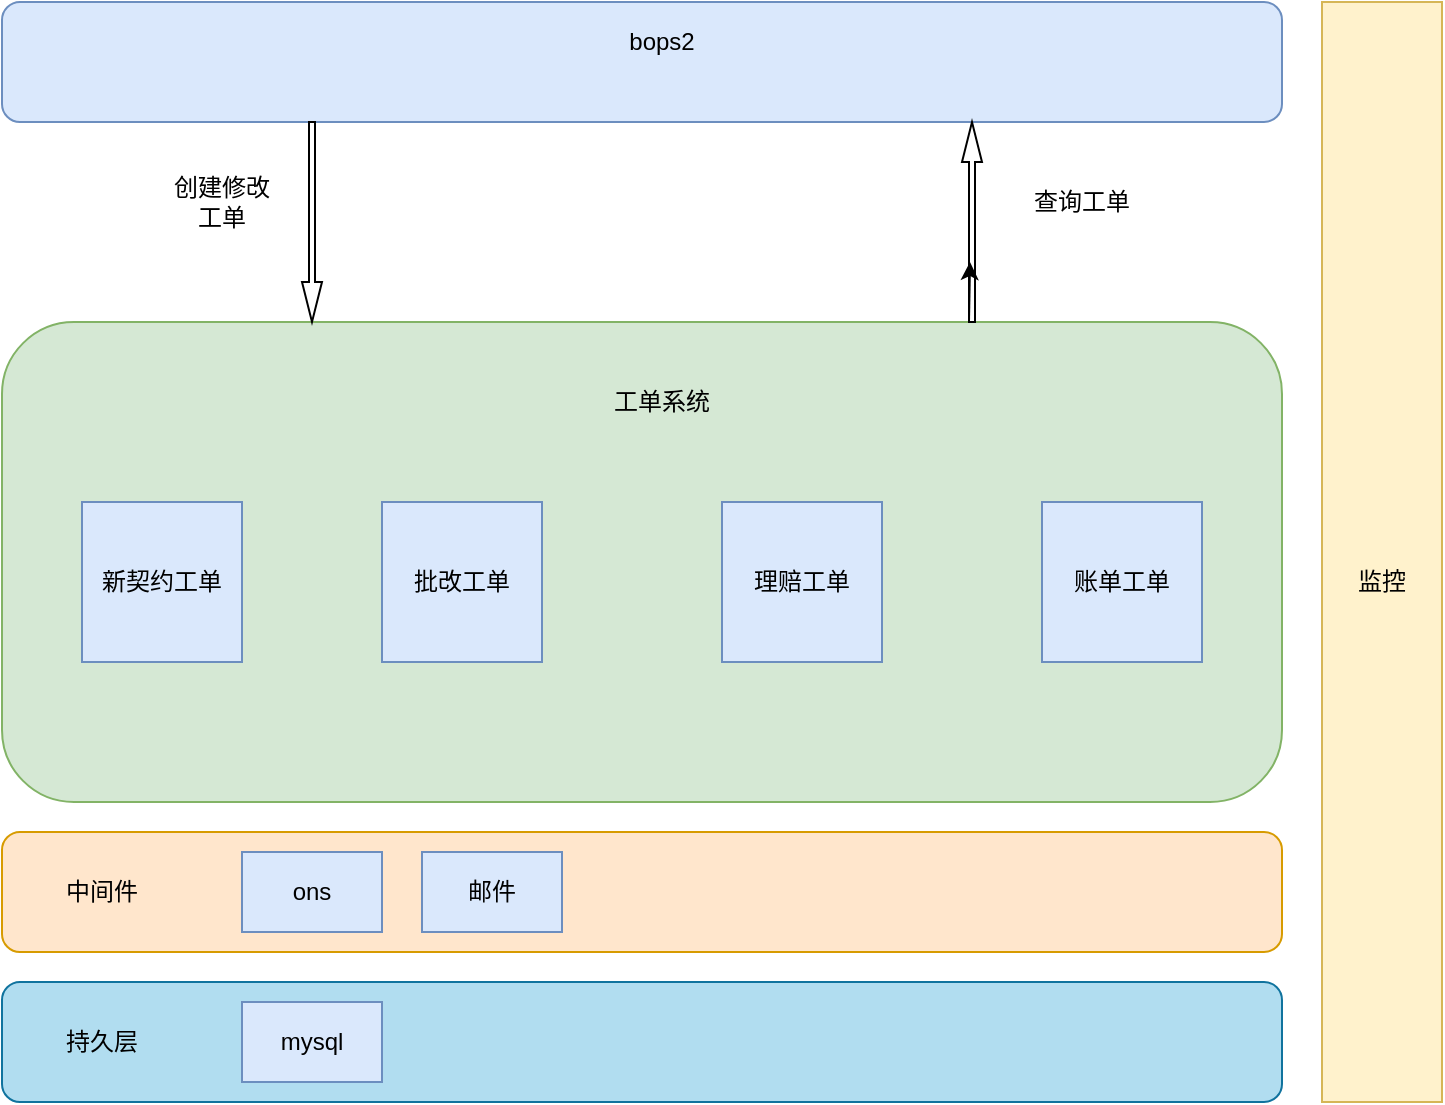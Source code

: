 <mxfile version="14.1.1" type="github" pages="3">
  <diagram id="Bz8B_BYT6hGDWc0vq6sv" name="Page-1">
    <mxGraphModel dx="1422" dy="882" grid="1" gridSize="10" guides="1" tooltips="1" connect="1" arrows="1" fold="1" page="1" pageScale="1" pageWidth="827" pageHeight="1169" math="0" shadow="0">
      <root>
        <mxCell id="0" />
        <mxCell id="1" parent="0" />
        <mxCell id="CyxOjfZskQ-ww6EQWVBY-3" value="" style="rounded=1;whiteSpace=wrap;html=1;fillColor=#dae8fc;strokeColor=#6c8ebf;" parent="1" vertex="1">
          <mxGeometry x="40" y="110" width="640" height="60" as="geometry" />
        </mxCell>
        <mxCell id="CyxOjfZskQ-ww6EQWVBY-9" value="bops2" style="text;html=1;strokeColor=none;fillColor=none;align=center;verticalAlign=middle;whiteSpace=wrap;rounded=0;" parent="1" vertex="1">
          <mxGeometry x="350" y="120" width="40" height="20" as="geometry" />
        </mxCell>
        <mxCell id="CyxOjfZskQ-ww6EQWVBY-10" value="" style="rounded=1;whiteSpace=wrap;html=1;fillColor=#d5e8d4;strokeColor=#82b366;" parent="1" vertex="1">
          <mxGeometry x="40" y="270" width="640" height="240" as="geometry" />
        </mxCell>
        <mxCell id="CyxOjfZskQ-ww6EQWVBY-12" value="" style="shape=singleArrow;direction=south;whiteSpace=wrap;html=1;" parent="1" vertex="1">
          <mxGeometry x="190" y="170" width="10" height="100" as="geometry" />
        </mxCell>
        <mxCell id="CyxOjfZskQ-ww6EQWVBY-13" value="创建修改工单" style="text;html=1;strokeColor=none;fillColor=none;align=center;verticalAlign=middle;whiteSpace=wrap;rounded=0;" parent="1" vertex="1">
          <mxGeometry x="120" y="190" width="60" height="40" as="geometry" />
        </mxCell>
        <mxCell id="CyxOjfZskQ-ww6EQWVBY-14" value="" style="shape=singleArrow;direction=north;whiteSpace=wrap;html=1;" parent="1" vertex="1">
          <mxGeometry x="520" y="170" width="10" height="100" as="geometry" />
        </mxCell>
        <mxCell id="CyxOjfZskQ-ww6EQWVBY-15" value="查询工单&lt;br&gt;" style="text;html=1;strokeColor=none;fillColor=none;align=center;verticalAlign=middle;whiteSpace=wrap;rounded=0;" parent="1" vertex="1">
          <mxGeometry x="550" y="190" width="60" height="40" as="geometry" />
        </mxCell>
        <mxCell id="CyxOjfZskQ-ww6EQWVBY-16" style="edgeStyle=orthogonalEdgeStyle;rounded=0;orthogonalLoop=1;jettySize=auto;html=1;exitX=0;exitY=0;exitDx=0;exitDy=3.5;exitPerimeter=0;entryX=0.3;entryY=0.4;entryDx=0;entryDy=0;entryPerimeter=0;" parent="1" source="CyxOjfZskQ-ww6EQWVBY-14" target="CyxOjfZskQ-ww6EQWVBY-14" edge="1">
          <mxGeometry relative="1" as="geometry" />
        </mxCell>
        <mxCell id="CyxOjfZskQ-ww6EQWVBY-17" value="" style="rounded=0;whiteSpace=wrap;html=1;fillColor=#fff2cc;strokeColor=#d6b656;" parent="1" vertex="1">
          <mxGeometry x="700" y="110" width="60" height="550" as="geometry" />
        </mxCell>
        <mxCell id="CyxOjfZskQ-ww6EQWVBY-18" value="监控&lt;br&gt;" style="text;html=1;strokeColor=none;fillColor=none;align=center;verticalAlign=middle;whiteSpace=wrap;rounded=0;" parent="1" vertex="1">
          <mxGeometry x="710" y="390" width="40" height="20" as="geometry" />
        </mxCell>
        <mxCell id="CyxOjfZskQ-ww6EQWVBY-20" value="新契约工单" style="whiteSpace=wrap;html=1;aspect=fixed;fillColor=#dae8fc;strokeColor=#6c8ebf;" parent="1" vertex="1">
          <mxGeometry x="80" y="360" width="80" height="80" as="geometry" />
        </mxCell>
        <mxCell id="CyxOjfZskQ-ww6EQWVBY-21" value="批改工单" style="whiteSpace=wrap;html=1;aspect=fixed;fillColor=#dae8fc;strokeColor=#6c8ebf;" parent="1" vertex="1">
          <mxGeometry x="230" y="360" width="80" height="80" as="geometry" />
        </mxCell>
        <mxCell id="CyxOjfZskQ-ww6EQWVBY-22" value="理赔工单" style="whiteSpace=wrap;html=1;aspect=fixed;fillColor=#dae8fc;strokeColor=#6c8ebf;" parent="1" vertex="1">
          <mxGeometry x="400" y="360" width="80" height="80" as="geometry" />
        </mxCell>
        <mxCell id="CyxOjfZskQ-ww6EQWVBY-23" value="账单工单" style="whiteSpace=wrap;html=1;aspect=fixed;fillColor=#dae8fc;strokeColor=#6c8ebf;" parent="1" vertex="1">
          <mxGeometry x="560" y="360" width="80" height="80" as="geometry" />
        </mxCell>
        <mxCell id="CyxOjfZskQ-ww6EQWVBY-24" value="工单系统" style="text;html=1;strokeColor=none;fillColor=none;align=center;verticalAlign=middle;whiteSpace=wrap;rounded=0;" parent="1" vertex="1">
          <mxGeometry x="335" y="300" width="70" height="20" as="geometry" />
        </mxCell>
        <mxCell id="CyxOjfZskQ-ww6EQWVBY-25" value="" style="rounded=1;whiteSpace=wrap;html=1;fillColor=#ffe6cc;strokeColor=#d79b00;" parent="1" vertex="1">
          <mxGeometry x="40" y="525" width="640" height="60" as="geometry" />
        </mxCell>
        <mxCell id="CyxOjfZskQ-ww6EQWVBY-26" value="中间件" style="text;html=1;strokeColor=none;fillColor=none;align=center;verticalAlign=middle;whiteSpace=wrap;rounded=0;" parent="1" vertex="1">
          <mxGeometry x="70" y="545" width="40" height="20" as="geometry" />
        </mxCell>
        <mxCell id="CyxOjfZskQ-ww6EQWVBY-27" value="ons" style="rounded=0;whiteSpace=wrap;html=1;fillColor=#dae8fc;strokeColor=#6c8ebf;" parent="1" vertex="1">
          <mxGeometry x="160" y="535" width="70" height="40" as="geometry" />
        </mxCell>
        <mxCell id="CyxOjfZskQ-ww6EQWVBY-28" value="" style="rounded=1;whiteSpace=wrap;html=1;fillColor=#b1ddf0;strokeColor=#10739e;" parent="1" vertex="1">
          <mxGeometry x="40" y="600" width="640" height="60" as="geometry" />
        </mxCell>
        <mxCell id="CyxOjfZskQ-ww6EQWVBY-29" value="持久层" style="text;html=1;strokeColor=none;fillColor=none;align=center;verticalAlign=middle;whiteSpace=wrap;rounded=0;" parent="1" vertex="1">
          <mxGeometry x="70" y="620" width="40" height="20" as="geometry" />
        </mxCell>
        <mxCell id="CyxOjfZskQ-ww6EQWVBY-30" value="mysql" style="rounded=0;whiteSpace=wrap;html=1;fillColor=#dae8fc;strokeColor=#6c8ebf;" parent="1" vertex="1">
          <mxGeometry x="160" y="610" width="70" height="40" as="geometry" />
        </mxCell>
        <mxCell id="CyxOjfZskQ-ww6EQWVBY-31" value="邮件&lt;br&gt;" style="rounded=0;whiteSpace=wrap;html=1;fillColor=#dae8fc;strokeColor=#6c8ebf;" parent="1" vertex="1">
          <mxGeometry x="250" y="535" width="70" height="40" as="geometry" />
        </mxCell>
      </root>
    </mxGraphModel>
  </diagram>
  <diagram id="Ie__8QnxO3a53nIc40qi" name="Page-2">
    <mxGraphModel dx="1422" dy="882" grid="1" gridSize="10" guides="1" tooltips="1" connect="1" arrows="1" fold="1" page="1" pageScale="1" pageWidth="827" pageHeight="1169" math="0" shadow="0">
      <root>
        <mxCell id="VXLplO5RqqTLVXt8_xNy-0" />
        <mxCell id="VXLplO5RqqTLVXt8_xNy-1" parent="VXLplO5RqqTLVXt8_xNy-0" />
        <mxCell id="VXLplO5RqqTLVXt8_xNy-15" value="" style="rounded=0;whiteSpace=wrap;html=1;" vertex="1" parent="VXLplO5RqqTLVXt8_xNy-1">
          <mxGeometry x="40" y="120" width="980" height="990" as="geometry" />
        </mxCell>
        <mxCell id="VXLplO5RqqTLVXt8_xNy-16" value="" style="rounded=0;whiteSpace=wrap;html=1;" vertex="1" parent="VXLplO5RqqTLVXt8_xNy-1">
          <mxGeometry x="40" y="80" width="980" height="40" as="geometry" />
        </mxCell>
        <mxCell id="VXLplO5RqqTLVXt8_xNy-17" value="保单/理赔/账单" style="rounded=0;whiteSpace=wrap;html=1;" vertex="1" parent="VXLplO5RqqTLVXt8_xNy-1">
          <mxGeometry x="40" y="120" width="180" height="40" as="geometry" />
        </mxCell>
        <mxCell id="VXLplO5RqqTLVXt8_xNy-18" value="工单系统" style="rounded=0;whiteSpace=wrap;html=1;" vertex="1" parent="VXLplO5RqqTLVXt8_xNy-1">
          <mxGeometry x="400" y="120" width="440" height="40" as="geometry" />
        </mxCell>
        <mxCell id="VXLplO5RqqTLVXt8_xNy-19" value="邮件" style="rounded=0;whiteSpace=wrap;html=1;" vertex="1" parent="VXLplO5RqqTLVXt8_xNy-1">
          <mxGeometry x="840" y="120" width="180" height="40" as="geometry" />
        </mxCell>
        <mxCell id="VXLplO5RqqTLVXt8_xNy-21" value="消息队列" style="rounded=0;whiteSpace=wrap;html=1;" vertex="1" parent="VXLplO5RqqTLVXt8_xNy-1">
          <mxGeometry x="220" y="120" width="180" height="40" as="geometry" />
        </mxCell>
        <mxCell id="VXLplO5RqqTLVXt8_xNy-22" value="工单系统工单创建更新流程" style="text;html=1;strokeColor=none;fillColor=none;align=center;verticalAlign=middle;whiteSpace=wrap;rounded=0;" vertex="1" parent="VXLplO5RqqTLVXt8_xNy-1">
          <mxGeometry x="50" y="80" width="260" height="40" as="geometry" />
        </mxCell>
        <mxCell id="VXLplO5RqqTLVXt8_xNy-23" value="" style="rounded=0;whiteSpace=wrap;html=1;" vertex="1" parent="VXLplO5RqqTLVXt8_xNy-1">
          <mxGeometry x="40" y="160" width="180" height="600" as="geometry" />
        </mxCell>
        <mxCell id="VXLplO5RqqTLVXt8_xNy-24" value="" style="rounded=0;whiteSpace=wrap;html=1;" vertex="1" parent="VXLplO5RqqTLVXt8_xNy-1">
          <mxGeometry x="220" y="160" width="180" height="330" as="geometry" />
        </mxCell>
        <mxCell id="VXLplO5RqqTLVXt8_xNy-26" value="" style="rounded=0;whiteSpace=wrap;html=1;" vertex="1" parent="VXLplO5RqqTLVXt8_xNy-1">
          <mxGeometry x="840" y="160" width="180" height="950" as="geometry" />
        </mxCell>
        <mxCell id="VXLplO5RqqTLVXt8_xNy-30" style="edgeStyle=orthogonalEdgeStyle;rounded=0;orthogonalLoop=1;jettySize=auto;html=1;exitX=1;exitY=0.5;exitDx=0;exitDy=0;entryX=0;entryY=0.5;entryDx=0;entryDy=0;" edge="1" parent="VXLplO5RqqTLVXt8_xNy-1" source="VXLplO5RqqTLVXt8_xNy-27" target="VXLplO5RqqTLVXt8_xNy-29">
          <mxGeometry relative="1" as="geometry" />
        </mxCell>
        <mxCell id="VXLplO5RqqTLVXt8_xNy-27" value="开始" style="rounded=1;whiteSpace=wrap;html=1;" vertex="1" parent="VXLplO5RqqTLVXt8_xNy-1">
          <mxGeometry x="70" y="190" width="110" height="40" as="geometry" />
        </mxCell>
        <mxCell id="VXLplO5RqqTLVXt8_xNy-43" style="edgeStyle=orthogonalEdgeStyle;rounded=0;orthogonalLoop=1;jettySize=auto;html=1;" edge="1" parent="VXLplO5RqqTLVXt8_xNy-1" source="VXLplO5RqqTLVXt8_xNy-28" target="VXLplO5RqqTLVXt8_xNy-37">
          <mxGeometry relative="1" as="geometry">
            <Array as="points">
              <mxPoint x="603" y="330" />
            </Array>
          </mxGeometry>
        </mxCell>
        <mxCell id="VXLplO5RqqTLVXt8_xNy-28" value="根据业务号和工单号更新工单为已完成" style="rounded=0;whiteSpace=wrap;html=1;" vertex="1" parent="VXLplO5RqqTLVXt8_xNy-1">
          <mxGeometry x="414" y="290" width="139" height="80" as="geometry" />
        </mxCell>
        <mxCell id="VXLplO5RqqTLVXt8_xNy-35" style="edgeStyle=orthogonalEdgeStyle;rounded=0;orthogonalLoop=1;jettySize=auto;html=1;exitX=0.5;exitY=1;exitDx=0;exitDy=0;" edge="1" parent="VXLplO5RqqTLVXt8_xNy-1" source="VXLplO5RqqTLVXt8_xNy-29" target="VXLplO5RqqTLVXt8_xNy-28">
          <mxGeometry relative="1" as="geometry" />
        </mxCell>
        <mxCell id="VXLplO5RqqTLVXt8_xNy-36" value="更新" style="edgeLabel;html=1;align=center;verticalAlign=middle;resizable=0;points=[];" vertex="1" connectable="0" parent="VXLplO5RqqTLVXt8_xNy-35">
          <mxGeometry x="-0.333" y="-1" relative="1" as="geometry">
            <mxPoint as="offset" />
          </mxGeometry>
        </mxCell>
        <mxCell id="VXLplO5RqqTLVXt8_xNy-39" style="edgeStyle=orthogonalEdgeStyle;rounded=0;orthogonalLoop=1;jettySize=auto;html=1;" edge="1" parent="VXLplO5RqqTLVXt8_xNy-1" source="VXLplO5RqqTLVXt8_xNy-29" target="VXLplO5RqqTLVXt8_xNy-38">
          <mxGeometry relative="1" as="geometry" />
        </mxCell>
        <mxCell id="VXLplO5RqqTLVXt8_xNy-40" value="创建" style="edgeLabel;html=1;align=center;verticalAlign=middle;resizable=0;points=[];" vertex="1" connectable="0" parent="VXLplO5RqqTLVXt8_xNy-39">
          <mxGeometry x="-0.2" y="-3" relative="1" as="geometry">
            <mxPoint as="offset" />
          </mxGeometry>
        </mxCell>
        <mxCell id="VXLplO5RqqTLVXt8_xNy-29" value="判断工单类型" style="rhombus;whiteSpace=wrap;html=1;" vertex="1" parent="VXLplO5RqqTLVXt8_xNy-1">
          <mxGeometry x="414" y="172.5" width="86" height="75" as="geometry" />
        </mxCell>
        <mxCell id="VXLplO5RqqTLVXt8_xNy-37" value="结束" style="rounded=1;whiteSpace=wrap;html=1;" vertex="1" parent="VXLplO5RqqTLVXt8_xNy-1">
          <mxGeometry x="553" y="410" width="100" height="40" as="geometry" />
        </mxCell>
        <mxCell id="VXLplO5RqqTLVXt8_xNy-42" style="edgeStyle=orthogonalEdgeStyle;rounded=0;orthogonalLoop=1;jettySize=auto;html=1;" edge="1" parent="VXLplO5RqqTLVXt8_xNy-1" source="VXLplO5RqqTLVXt8_xNy-38" target="VXLplO5RqqTLVXt8_xNy-41">
          <mxGeometry relative="1" as="geometry" />
        </mxCell>
        <mxCell id="VXLplO5RqqTLVXt8_xNy-38" value="获取业务类型" style="rounded=0;whiteSpace=wrap;html=1;" vertex="1" parent="VXLplO5RqqTLVXt8_xNy-1">
          <mxGeometry x="665" y="180" width="120" height="60" as="geometry" />
        </mxCell>
        <mxCell id="VXLplO5RqqTLVXt8_xNy-44" style="edgeStyle=orthogonalEdgeStyle;rounded=0;orthogonalLoop=1;jettySize=auto;html=1;entryX=0.5;entryY=0;entryDx=0;entryDy=0;" edge="1" parent="VXLplO5RqqTLVXt8_xNy-1" source="VXLplO5RqqTLVXt8_xNy-41" target="VXLplO5RqqTLVXt8_xNy-37">
          <mxGeometry relative="1" as="geometry" />
        </mxCell>
        <mxCell id="VXLplO5RqqTLVXt8_xNy-41" value="根据相对应的业务类型创建对应的待办工单数据" style="rounded=0;whiteSpace=wrap;html=1;" vertex="1" parent="VXLplO5RqqTLVXt8_xNy-1">
          <mxGeometry x="660" y="290" width="130" height="80" as="geometry" />
        </mxCell>
        <mxCell id="RD8_IWO9MU_sJZ0F83du-0" value="" style="rounded=0;whiteSpace=wrap;html=1;" vertex="1" parent="VXLplO5RqqTLVXt8_xNy-1">
          <mxGeometry x="40" y="490" width="180" height="620" as="geometry" />
        </mxCell>
        <mxCell id="RD8_IWO9MU_sJZ0F83du-31" style="edgeStyle=orthogonalEdgeStyle;rounded=0;orthogonalLoop=1;jettySize=auto;html=1;entryX=0;entryY=0.5;entryDx=0;entryDy=0;" edge="1" parent="VXLplO5RqqTLVXt8_xNy-1" source="RD8_IWO9MU_sJZ0F83du-1" target="RD8_IWO9MU_sJZ0F83du-4">
          <mxGeometry relative="1" as="geometry" />
        </mxCell>
        <mxCell id="RD8_IWO9MU_sJZ0F83du-1" value="开始" style="rounded=1;whiteSpace=wrap;html=1;" vertex="1" parent="VXLplO5RqqTLVXt8_xNy-1">
          <mxGeometry x="65" y="600" width="120" height="35" as="geometry" />
        </mxCell>
        <mxCell id="RD8_IWO9MU_sJZ0F83du-3" value="" style="rounded=0;whiteSpace=wrap;html=1;" vertex="1" parent="VXLplO5RqqTLVXt8_xNy-1">
          <mxGeometry x="400" y="490" width="440" height="620" as="geometry" />
        </mxCell>
        <mxCell id="RD8_IWO9MU_sJZ0F83du-17" style="edgeStyle=orthogonalEdgeStyle;rounded=0;orthogonalLoop=1;jettySize=auto;html=1;entryX=0;entryY=0.5;entryDx=0;entryDy=0;" edge="1" parent="VXLplO5RqqTLVXt8_xNy-1" source="RD8_IWO9MU_sJZ0F83du-4" target="RD8_IWO9MU_sJZ0F83du-7">
          <mxGeometry relative="1" as="geometry" />
        </mxCell>
        <mxCell id="RD8_IWO9MU_sJZ0F83du-4" value="消息队列" style="rounded=0;whiteSpace=wrap;html=1;" vertex="1" parent="VXLplO5RqqTLVXt8_xNy-1">
          <mxGeometry x="255" y="596.87" width="110" height="41.25" as="geometry" />
        </mxCell>
        <mxCell id="RD8_IWO9MU_sJZ0F83du-5" value="保单理赔系统&lt;br&gt;" style="text;html=1;strokeColor=none;fillColor=none;align=center;verticalAlign=middle;whiteSpace=wrap;rounded=0;" vertex="1" parent="VXLplO5RqqTLVXt8_xNy-1">
          <mxGeometry x="60" y="340" width="40" height="20" as="geometry" />
        </mxCell>
        <mxCell id="RD8_IWO9MU_sJZ0F83du-6" value="账单系统" style="text;html=1;strokeColor=none;fillColor=none;align=center;verticalAlign=middle;whiteSpace=wrap;rounded=0;" vertex="1" parent="VXLplO5RqqTLVXt8_xNy-1">
          <mxGeometry x="50" y="501.88" width="40" height="20" as="geometry" />
        </mxCell>
        <mxCell id="RD8_IWO9MU_sJZ0F83du-18" style="edgeStyle=orthogonalEdgeStyle;rounded=0;orthogonalLoop=1;jettySize=auto;html=1;entryX=0.5;entryY=0;entryDx=0;entryDy=0;" edge="1" parent="VXLplO5RqqTLVXt8_xNy-1" source="RD8_IWO9MU_sJZ0F83du-7" target="RD8_IWO9MU_sJZ0F83du-8">
          <mxGeometry relative="1" as="geometry" />
        </mxCell>
        <mxCell id="RD8_IWO9MU_sJZ0F83du-7" value="消息处理" style="rounded=0;whiteSpace=wrap;html=1;" vertex="1" parent="VXLplO5RqqTLVXt8_xNy-1">
          <mxGeometry x="450" y="593.44" width="100" height="48.12" as="geometry" />
        </mxCell>
        <mxCell id="RD8_IWO9MU_sJZ0F83du-19" style="edgeStyle=orthogonalEdgeStyle;rounded=0;orthogonalLoop=1;jettySize=auto;html=1;" edge="1" parent="VXLplO5RqqTLVXt8_xNy-1" source="RD8_IWO9MU_sJZ0F83du-8" target="RD8_IWO9MU_sJZ0F83du-9">
          <mxGeometry relative="1" as="geometry" />
        </mxCell>
        <mxCell id="RD8_IWO9MU_sJZ0F83du-8" value="解析消息内容校验数据格式" style="rounded=0;whiteSpace=wrap;html=1;" vertex="1" parent="VXLplO5RqqTLVXt8_xNy-1">
          <mxGeometry x="450" y="690" width="100" height="48.12" as="geometry" />
        </mxCell>
        <mxCell id="RD8_IWO9MU_sJZ0F83du-20" style="edgeStyle=orthogonalEdgeStyle;rounded=0;orthogonalLoop=1;jettySize=auto;html=1;" edge="1" parent="VXLplO5RqqTLVXt8_xNy-1" source="RD8_IWO9MU_sJZ0F83du-9" target="RD8_IWO9MU_sJZ0F83du-10">
          <mxGeometry relative="1" as="geometry">
            <Array as="points">
              <mxPoint x="630" y="819" />
              <mxPoint x="630" y="617" />
            </Array>
          </mxGeometry>
        </mxCell>
        <mxCell id="RD8_IWO9MU_sJZ0F83du-21" value="是" style="edgeLabel;html=1;align=center;verticalAlign=middle;resizable=0;points=[];" vertex="1" connectable="0" parent="RD8_IWO9MU_sJZ0F83du-20">
          <mxGeometry x="-0.126" y="-2" relative="1" as="geometry">
            <mxPoint as="offset" />
          </mxGeometry>
        </mxCell>
        <mxCell id="RD8_IWO9MU_sJZ0F83du-22" style="edgeStyle=orthogonalEdgeStyle;rounded=0;orthogonalLoop=1;jettySize=auto;html=1;" edge="1" parent="VXLplO5RqqTLVXt8_xNy-1" source="RD8_IWO9MU_sJZ0F83du-9" target="RD8_IWO9MU_sJZ0F83du-15">
          <mxGeometry relative="1" as="geometry">
            <Array as="points">
              <mxPoint x="500" y="930" />
              <mxPoint x="610" y="930" />
            </Array>
          </mxGeometry>
        </mxCell>
        <mxCell id="RD8_IWO9MU_sJZ0F83du-23" value="否" style="edgeLabel;html=1;align=center;verticalAlign=middle;resizable=0;points=[];" vertex="1" connectable="0" parent="RD8_IWO9MU_sJZ0F83du-22">
          <mxGeometry x="-0.253" y="1" relative="1" as="geometry">
            <mxPoint as="offset" />
          </mxGeometry>
        </mxCell>
        <mxCell id="RD8_IWO9MU_sJZ0F83du-9" value="账单是否&lt;br&gt;支付失败" style="rhombus;whiteSpace=wrap;html=1;" vertex="1" parent="VXLplO5RqqTLVXt8_xNy-1">
          <mxGeometry x="450" y="777.5" width="100" height="82.5" as="geometry" />
        </mxCell>
        <mxCell id="RD8_IWO9MU_sJZ0F83du-24" style="edgeStyle=orthogonalEdgeStyle;rounded=0;orthogonalLoop=1;jettySize=auto;html=1;" edge="1" parent="VXLplO5RqqTLVXt8_xNy-1" source="RD8_IWO9MU_sJZ0F83du-10" target="RD8_IWO9MU_sJZ0F83du-11">
          <mxGeometry relative="1" as="geometry" />
        </mxCell>
        <mxCell id="RD8_IWO9MU_sJZ0F83du-10" value="获取支付失&lt;br&gt;败的业务号" style="rounded=0;whiteSpace=wrap;html=1;" vertex="1" parent="VXLplO5RqqTLVXt8_xNy-1">
          <mxGeometry x="680" y="587.49" width="90" height="60" as="geometry" />
        </mxCell>
        <mxCell id="RD8_IWO9MU_sJZ0F83du-25" style="edgeStyle=orthogonalEdgeStyle;rounded=0;orthogonalLoop=1;jettySize=auto;html=1;" edge="1" parent="VXLplO5RqqTLVXt8_xNy-1" source="RD8_IWO9MU_sJZ0F83du-11" target="RD8_IWO9MU_sJZ0F83du-12">
          <mxGeometry relative="1" as="geometry" />
        </mxCell>
        <mxCell id="RD8_IWO9MU_sJZ0F83du-11" value="根据业务号查&lt;br&gt;询相关的工单" style="rounded=0;whiteSpace=wrap;html=1;" vertex="1" parent="VXLplO5RqqTLVXt8_xNy-1">
          <mxGeometry x="680" y="710" width="90" height="60" as="geometry" />
        </mxCell>
        <mxCell id="RD8_IWO9MU_sJZ0F83du-26" value="是" style="edgeStyle=orthogonalEdgeStyle;rounded=0;orthogonalLoop=1;jettySize=auto;html=1;entryX=0.5;entryY=0;entryDx=0;entryDy=0;" edge="1" parent="VXLplO5RqqTLVXt8_xNy-1" source="RD8_IWO9MU_sJZ0F83du-12" target="RD8_IWO9MU_sJZ0F83du-13">
          <mxGeometry relative="1" as="geometry" />
        </mxCell>
        <mxCell id="RD8_IWO9MU_sJZ0F83du-27" style="edgeStyle=orthogonalEdgeStyle;rounded=0;orthogonalLoop=1;jettySize=auto;html=1;" edge="1" parent="VXLplO5RqqTLVXt8_xNy-1" source="RD8_IWO9MU_sJZ0F83du-12">
          <mxGeometry relative="1" as="geometry">
            <mxPoint x="610" y="980" as="targetPoint" />
          </mxGeometry>
        </mxCell>
        <mxCell id="RD8_IWO9MU_sJZ0F83du-28" value="否" style="edgeLabel;html=1;align=center;verticalAlign=middle;resizable=0;points=[];" vertex="1" connectable="0" parent="RD8_IWO9MU_sJZ0F83du-27">
          <mxGeometry x="-0.483" relative="1" as="geometry">
            <mxPoint as="offset" />
          </mxGeometry>
        </mxCell>
        <mxCell id="RD8_IWO9MU_sJZ0F83du-12" value="是否存在&lt;br&gt;对应工单" style="rhombus;whiteSpace=wrap;html=1;" vertex="1" parent="VXLplO5RqqTLVXt8_xNy-1">
          <mxGeometry x="675" y="810" width="100" height="82.5" as="geometry" />
        </mxCell>
        <mxCell id="RD8_IWO9MU_sJZ0F83du-29" style="edgeStyle=orthogonalEdgeStyle;rounded=0;orthogonalLoop=1;jettySize=auto;html=1;entryX=0;entryY=0.5;entryDx=0;entryDy=0;" edge="1" parent="VXLplO5RqqTLVXt8_xNy-1" source="RD8_IWO9MU_sJZ0F83du-13" target="RD8_IWO9MU_sJZ0F83du-14">
          <mxGeometry relative="1" as="geometry" />
        </mxCell>
        <mxCell id="RD8_IWO9MU_sJZ0F83du-30" style="edgeStyle=orthogonalEdgeStyle;rounded=0;orthogonalLoop=1;jettySize=auto;html=1;" edge="1" parent="VXLplO5RqqTLVXt8_xNy-1" source="RD8_IWO9MU_sJZ0F83du-13">
          <mxGeometry relative="1" as="geometry">
            <mxPoint x="610" y="1030" as="targetPoint" />
          </mxGeometry>
        </mxCell>
        <mxCell id="RD8_IWO9MU_sJZ0F83du-13" value="创建工单对应的支付失败记录" style="rounded=0;whiteSpace=wrap;html=1;" vertex="1" parent="VXLplO5RqqTLVXt8_xNy-1">
          <mxGeometry x="665" y="950" width="120" height="60" as="geometry" />
        </mxCell>
        <mxCell id="RD8_IWO9MU_sJZ0F83du-14" value="根据工单待办人信息发送邮件通知" style="rounded=0;whiteSpace=wrap;html=1;" vertex="1" parent="VXLplO5RqqTLVXt8_xNy-1">
          <mxGeometry x="880" y="950" width="120" height="60" as="geometry" />
        </mxCell>
        <mxCell id="RD8_IWO9MU_sJZ0F83du-15" value="结束" style="rounded=1;whiteSpace=wrap;html=1;" vertex="1" parent="VXLplO5RqqTLVXt8_xNy-1">
          <mxGeometry x="560" y="1030" width="100" height="50" as="geometry" />
        </mxCell>
      </root>
    </mxGraphModel>
  </diagram>
  <diagram id="8ziYD3CXc0tGS_evEbdj" name="Page-3">
    <mxGraphModel dx="1422" dy="882" grid="1" gridSize="10" guides="1" tooltips="1" connect="1" arrows="1" fold="1" page="1" pageScale="1" pageWidth="827" pageHeight="1169" math="0" shadow="0">
      <root>
        <mxCell id="uR7DcW4M6yR71KvsL8T4-0" />
        <mxCell id="uR7DcW4M6yR71KvsL8T4-1" parent="uR7DcW4M6yR71KvsL8T4-0" />
        <mxCell id="uR7DcW4M6yR71KvsL8T4-2" value="" style="rounded=0;whiteSpace=wrap;html=1;" vertex="1" parent="uR7DcW4M6yR71KvsL8T4-1">
          <mxGeometry x="40" y="120" width="980" height="640" as="geometry" />
        </mxCell>
        <mxCell id="uR7DcW4M6yR71KvsL8T4-3" value="" style="rounded=0;whiteSpace=wrap;html=1;" vertex="1" parent="uR7DcW4M6yR71KvsL8T4-1">
          <mxGeometry x="40" y="80" width="980" height="40" as="geometry" />
        </mxCell>
        <mxCell id="uR7DcW4M6yR71KvsL8T4-4" value="保单/理赔/账单" style="rounded=0;whiteSpace=wrap;html=1;" vertex="1" parent="uR7DcW4M6yR71KvsL8T4-1">
          <mxGeometry x="40" y="120" width="180" height="40" as="geometry" />
        </mxCell>
        <mxCell id="uR7DcW4M6yR71KvsL8T4-5" value="工单系统" style="rounded=0;whiteSpace=wrap;html=1;" vertex="1" parent="uR7DcW4M6yR71KvsL8T4-1">
          <mxGeometry x="400" y="120" width="440" height="40" as="geometry" />
        </mxCell>
        <mxCell id="uR7DcW4M6yR71KvsL8T4-6" value="邮件" style="rounded=0;whiteSpace=wrap;html=1;" vertex="1" parent="uR7DcW4M6yR71KvsL8T4-1">
          <mxGeometry x="840" y="120" width="180" height="40" as="geometry" />
        </mxCell>
        <mxCell id="uR7DcW4M6yR71KvsL8T4-7" value="消息队列" style="rounded=0;whiteSpace=wrap;html=1;" vertex="1" parent="uR7DcW4M6yR71KvsL8T4-1">
          <mxGeometry x="220" y="120" width="180" height="40" as="geometry" />
        </mxCell>
        <mxCell id="uR7DcW4M6yR71KvsL8T4-8" value="工单系统工单创建更新流程" style="text;html=1;strokeColor=none;fillColor=none;align=center;verticalAlign=middle;whiteSpace=wrap;rounded=0;" vertex="1" parent="uR7DcW4M6yR71KvsL8T4-1">
          <mxGeometry x="50" y="80" width="260" height="40" as="geometry" />
        </mxCell>
        <mxCell id="uR7DcW4M6yR71KvsL8T4-9" value="" style="rounded=0;whiteSpace=wrap;html=1;" vertex="1" parent="uR7DcW4M6yR71KvsL8T4-1">
          <mxGeometry x="40" y="160" width="180" height="600" as="geometry" />
        </mxCell>
        <mxCell id="uR7DcW4M6yR71KvsL8T4-10" value="" style="rounded=0;whiteSpace=wrap;html=1;" vertex="1" parent="uR7DcW4M6yR71KvsL8T4-1">
          <mxGeometry x="220" y="160" width="180" height="600" as="geometry" />
        </mxCell>
        <mxCell id="uR7DcW4M6yR71KvsL8T4-11" value="" style="rounded=0;whiteSpace=wrap;html=1;" vertex="1" parent="uR7DcW4M6yR71KvsL8T4-1">
          <mxGeometry x="840" y="160" width="180" height="600" as="geometry" />
        </mxCell>
        <mxCell id="uR7DcW4M6yR71KvsL8T4-12" style="edgeStyle=orthogonalEdgeStyle;rounded=0;orthogonalLoop=1;jettySize=auto;html=1;exitX=1;exitY=0.5;exitDx=0;exitDy=0;entryX=0;entryY=0.5;entryDx=0;entryDy=0;" edge="1" parent="uR7DcW4M6yR71KvsL8T4-1" source="uR7DcW4M6yR71KvsL8T4-13" target="uR7DcW4M6yR71KvsL8T4-20">
          <mxGeometry relative="1" as="geometry" />
        </mxCell>
        <mxCell id="uR7DcW4M6yR71KvsL8T4-13" value="开始" style="rounded=1;whiteSpace=wrap;html=1;" vertex="1" parent="uR7DcW4M6yR71KvsL8T4-1">
          <mxGeometry x="70" y="190" width="110" height="40" as="geometry" />
        </mxCell>
        <mxCell id="uR7DcW4M6yR71KvsL8T4-14" style="edgeStyle=orthogonalEdgeStyle;rounded=0;orthogonalLoop=1;jettySize=auto;html=1;" edge="1" parent="uR7DcW4M6yR71KvsL8T4-1" source="uR7DcW4M6yR71KvsL8T4-15" target="uR7DcW4M6yR71KvsL8T4-21">
          <mxGeometry relative="1" as="geometry">
            <Array as="points">
              <mxPoint x="481" y="420" />
              <mxPoint x="610" y="420" />
            </Array>
          </mxGeometry>
        </mxCell>
        <mxCell id="uR7DcW4M6yR71KvsL8T4-15" value="根据业务号和工单号更新工单为已完成" style="rounded=0;whiteSpace=wrap;html=1;" vertex="1" parent="uR7DcW4M6yR71KvsL8T4-1">
          <mxGeometry x="411" y="310" width="139" height="80" as="geometry" />
        </mxCell>
        <mxCell id="uR7DcW4M6yR71KvsL8T4-16" style="edgeStyle=orthogonalEdgeStyle;rounded=0;orthogonalLoop=1;jettySize=auto;html=1;exitX=0.5;exitY=1;exitDx=0;exitDy=0;" edge="1" parent="uR7DcW4M6yR71KvsL8T4-1" source="uR7DcW4M6yR71KvsL8T4-20" target="uR7DcW4M6yR71KvsL8T4-15">
          <mxGeometry relative="1" as="geometry" />
        </mxCell>
        <mxCell id="uR7DcW4M6yR71KvsL8T4-17" value="更新" style="edgeLabel;html=1;align=center;verticalAlign=middle;resizable=0;points=[];" vertex="1" connectable="0" parent="uR7DcW4M6yR71KvsL8T4-16">
          <mxGeometry x="-0.333" y="-1" relative="1" as="geometry">
            <mxPoint as="offset" />
          </mxGeometry>
        </mxCell>
        <mxCell id="uR7DcW4M6yR71KvsL8T4-18" style="edgeStyle=orthogonalEdgeStyle;rounded=0;orthogonalLoop=1;jettySize=auto;html=1;" edge="1" parent="uR7DcW4M6yR71KvsL8T4-1" source="uR7DcW4M6yR71KvsL8T4-20" target="uR7DcW4M6yR71KvsL8T4-23">
          <mxGeometry relative="1" as="geometry" />
        </mxCell>
        <mxCell id="uR7DcW4M6yR71KvsL8T4-19" value="创建" style="edgeLabel;html=1;align=center;verticalAlign=middle;resizable=0;points=[];" vertex="1" connectable="0" parent="uR7DcW4M6yR71KvsL8T4-18">
          <mxGeometry x="-0.2" y="-3" relative="1" as="geometry">
            <mxPoint as="offset" />
          </mxGeometry>
        </mxCell>
        <mxCell id="uR7DcW4M6yR71KvsL8T4-20" value="判断工单类型" style="rhombus;whiteSpace=wrap;html=1;" vertex="1" parent="uR7DcW4M6yR71KvsL8T4-1">
          <mxGeometry x="414" y="172.5" width="86" height="75" as="geometry" />
        </mxCell>
        <mxCell id="uR7DcW4M6yR71KvsL8T4-21" value="结束" style="rounded=1;whiteSpace=wrap;html=1;" vertex="1" parent="uR7DcW4M6yR71KvsL8T4-1">
          <mxGeometry x="560" y="440" width="100" height="40" as="geometry" />
        </mxCell>
        <mxCell id="uR7DcW4M6yR71KvsL8T4-22" style="edgeStyle=orthogonalEdgeStyle;rounded=0;orthogonalLoop=1;jettySize=auto;html=1;" edge="1" parent="uR7DcW4M6yR71KvsL8T4-1" source="uR7DcW4M6yR71KvsL8T4-23" target="uR7DcW4M6yR71KvsL8T4-25">
          <mxGeometry relative="1" as="geometry" />
        </mxCell>
        <mxCell id="uR7DcW4M6yR71KvsL8T4-23" value="获取业务类型" style="rounded=0;whiteSpace=wrap;html=1;" vertex="1" parent="uR7DcW4M6yR71KvsL8T4-1">
          <mxGeometry x="665" y="180" width="120" height="60" as="geometry" />
        </mxCell>
        <mxCell id="uR7DcW4M6yR71KvsL8T4-24" style="edgeStyle=orthogonalEdgeStyle;rounded=0;orthogonalLoop=1;jettySize=auto;html=1;entryX=0.5;entryY=0;entryDx=0;entryDy=0;" edge="1" parent="uR7DcW4M6yR71KvsL8T4-1" source="uR7DcW4M6yR71KvsL8T4-25" target="uR7DcW4M6yR71KvsL8T4-21">
          <mxGeometry relative="1" as="geometry" />
        </mxCell>
        <mxCell id="uR7DcW4M6yR71KvsL8T4-25" value="根据相对应的业务类型创建对应的待办工单数据" style="rounded=0;whiteSpace=wrap;html=1;" vertex="1" parent="uR7DcW4M6yR71KvsL8T4-1">
          <mxGeometry x="660" y="310" width="130" height="80" as="geometry" />
        </mxCell>
      </root>
    </mxGraphModel>
  </diagram>
</mxfile>
